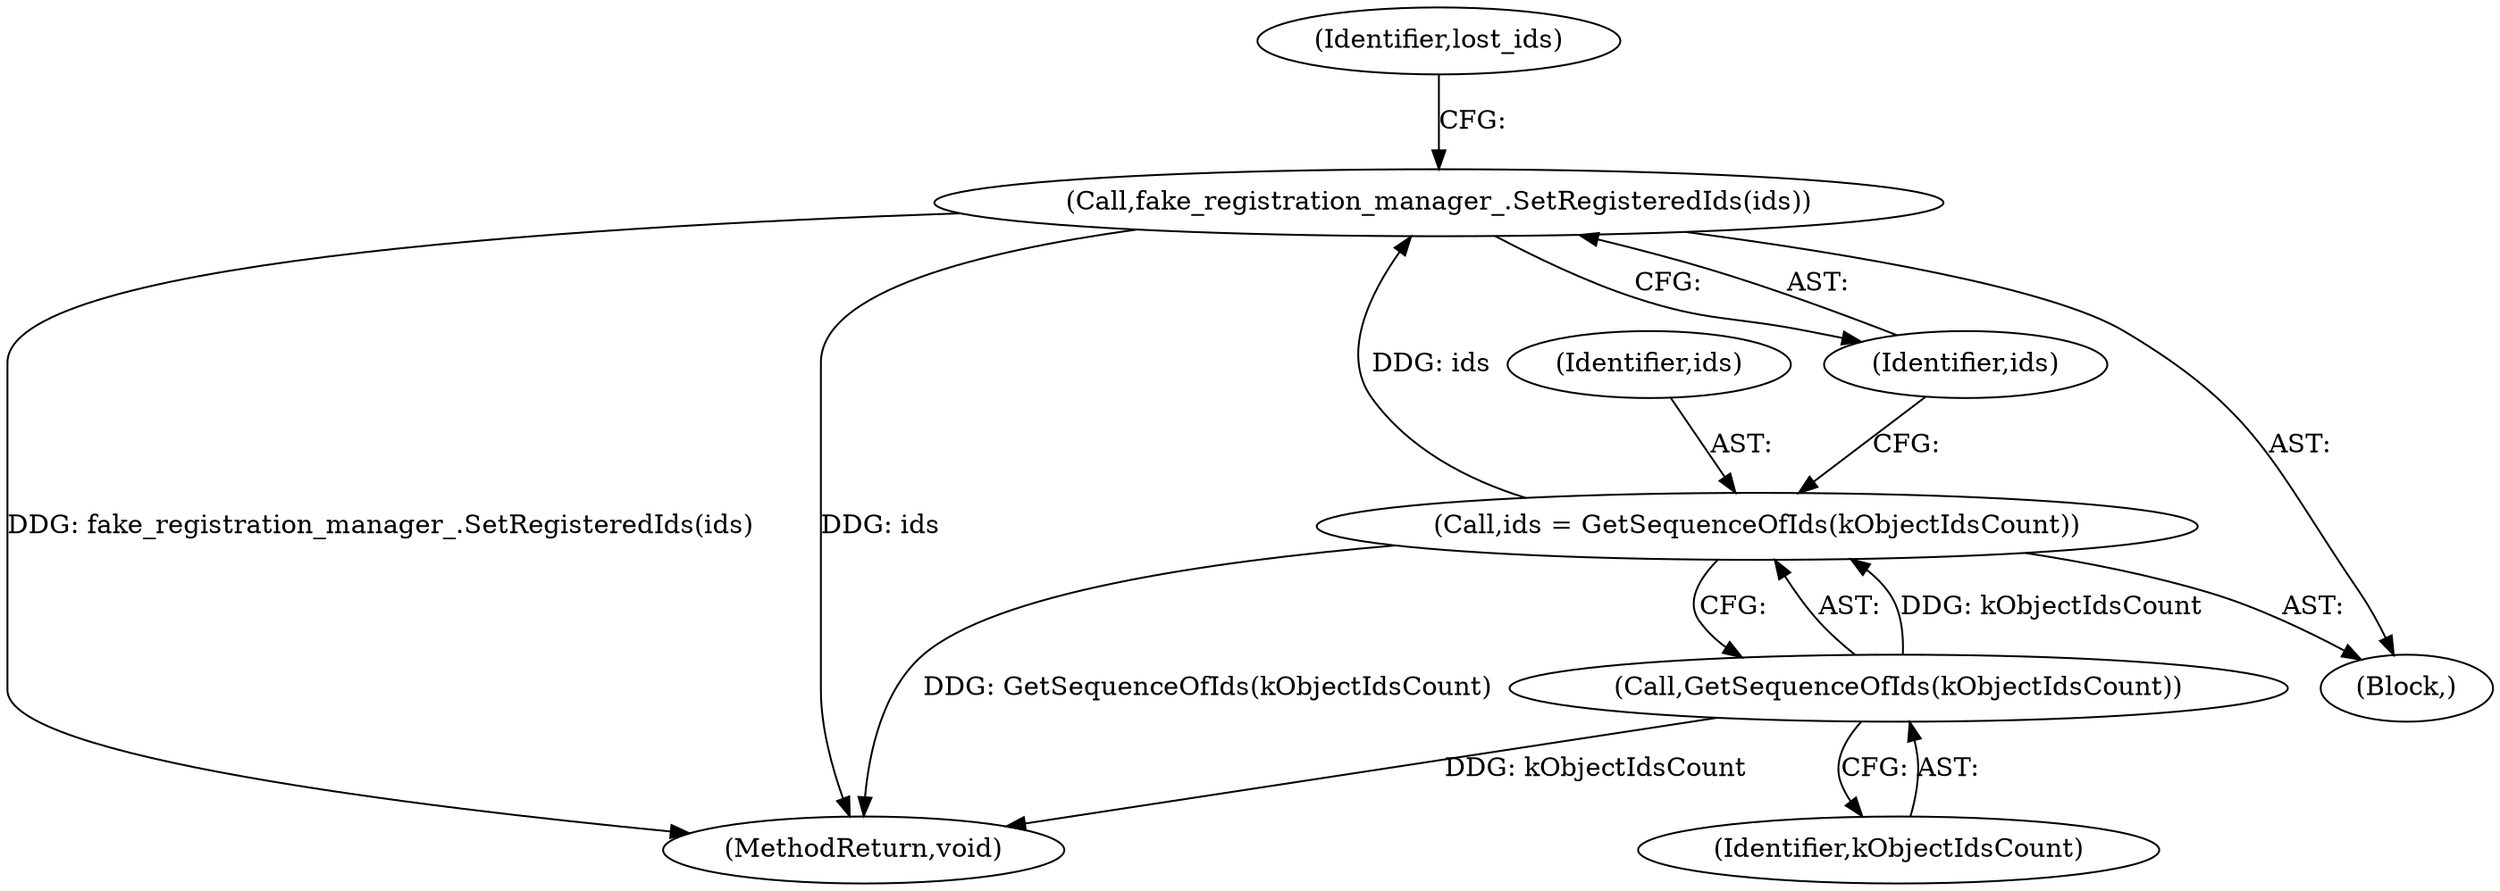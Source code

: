 digraph "1_Chrome_8a50f99c25fb70ff43aaa82b6f9569db383f0ca8_21@del" {
"1000110" [label="(Call,fake_registration_manager_.SetRegisteredIds(ids))"];
"1000106" [label="(Call,ids = GetSequenceOfIds(kObjectIdsCount))"];
"1000108" [label="(Call,GetSequenceOfIds(kObjectIdsCount))"];
"1000185" [label="(MethodReturn,void)"];
"1000110" [label="(Call,fake_registration_manager_.SetRegisteredIds(ids))"];
"1000106" [label="(Call,ids = GetSequenceOfIds(kObjectIdsCount))"];
"1000107" [label="(Identifier,ids)"];
"1000114" [label="(Identifier,lost_ids)"];
"1000102" [label="(Block,)"];
"1000111" [label="(Identifier,ids)"];
"1000109" [label="(Identifier,kObjectIdsCount)"];
"1000108" [label="(Call,GetSequenceOfIds(kObjectIdsCount))"];
"1000110" -> "1000102"  [label="AST: "];
"1000110" -> "1000111"  [label="CFG: "];
"1000111" -> "1000110"  [label="AST: "];
"1000114" -> "1000110"  [label="CFG: "];
"1000110" -> "1000185"  [label="DDG: fake_registration_manager_.SetRegisteredIds(ids)"];
"1000110" -> "1000185"  [label="DDG: ids"];
"1000106" -> "1000110"  [label="DDG: ids"];
"1000106" -> "1000102"  [label="AST: "];
"1000106" -> "1000108"  [label="CFG: "];
"1000107" -> "1000106"  [label="AST: "];
"1000108" -> "1000106"  [label="AST: "];
"1000111" -> "1000106"  [label="CFG: "];
"1000106" -> "1000185"  [label="DDG: GetSequenceOfIds(kObjectIdsCount)"];
"1000108" -> "1000106"  [label="DDG: kObjectIdsCount"];
"1000108" -> "1000109"  [label="CFG: "];
"1000109" -> "1000108"  [label="AST: "];
"1000108" -> "1000185"  [label="DDG: kObjectIdsCount"];
}

